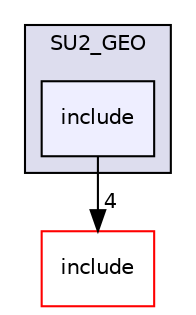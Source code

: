 digraph "/home/boyd/Scrivania/Thesis/SU2/SU2_GEO/include" {
  compound=true
  node [ fontsize="10", fontname="Helvetica"];
  edge [ labelfontsize="10", labelfontname="Helvetica"];
  subgraph clusterdir_b90f79fb541ad3e608448ba1c4c7891e {
    graph [ bgcolor="#ddddee", pencolor="black", label="SU2_GEO" fontname="Helvetica", fontsize="10", URL="dir_b90f79fb541ad3e608448ba1c4c7891e.html"]
  dir_4b0a30b6423db7be81bc8643fd2d04e5 [shape=box, label="include", style="filled", fillcolor="#eeeeff", pencolor="black", URL="dir_4b0a30b6423db7be81bc8643fd2d04e5.html"];
  }
  dir_92cb2900980f09bf257878861626e98f [shape=box label="include" fillcolor="white" style="filled" color="red" URL="dir_92cb2900980f09bf257878861626e98f.html"];
  dir_4b0a30b6423db7be81bc8643fd2d04e5->dir_92cb2900980f09bf257878861626e98f [headlabel="4", labeldistance=1.5 headhref="dir_000046_000000.html"];
}
